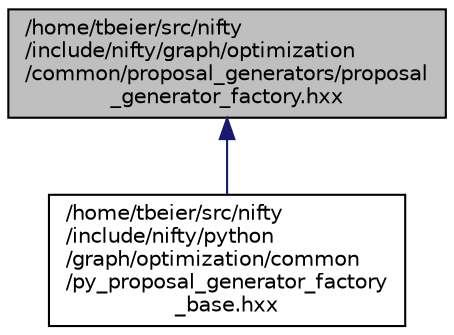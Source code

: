 digraph "/home/tbeier/src/nifty/include/nifty/graph/optimization/common/proposal_generators/proposal_generator_factory.hxx"
{
  edge [fontname="Helvetica",fontsize="10",labelfontname="Helvetica",labelfontsize="10"];
  node [fontname="Helvetica",fontsize="10",shape=record];
  Node1 [label="/home/tbeier/src/nifty\l/include/nifty/graph/optimization\l/common/proposal_generators/proposal\l_generator_factory.hxx",height=0.2,width=0.4,color="black", fillcolor="grey75", style="filled", fontcolor="black"];
  Node1 -> Node2 [dir="back",color="midnightblue",fontsize="10",style="solid",fontname="Helvetica"];
  Node2 [label="/home/tbeier/src/nifty\l/include/nifty/python\l/graph/optimization/common\l/py_proposal_generator_factory\l_base.hxx",height=0.2,width=0.4,color="black", fillcolor="white", style="filled",URL="$common_2py__proposal__generator__factory__base_8hxx.html"];
}

